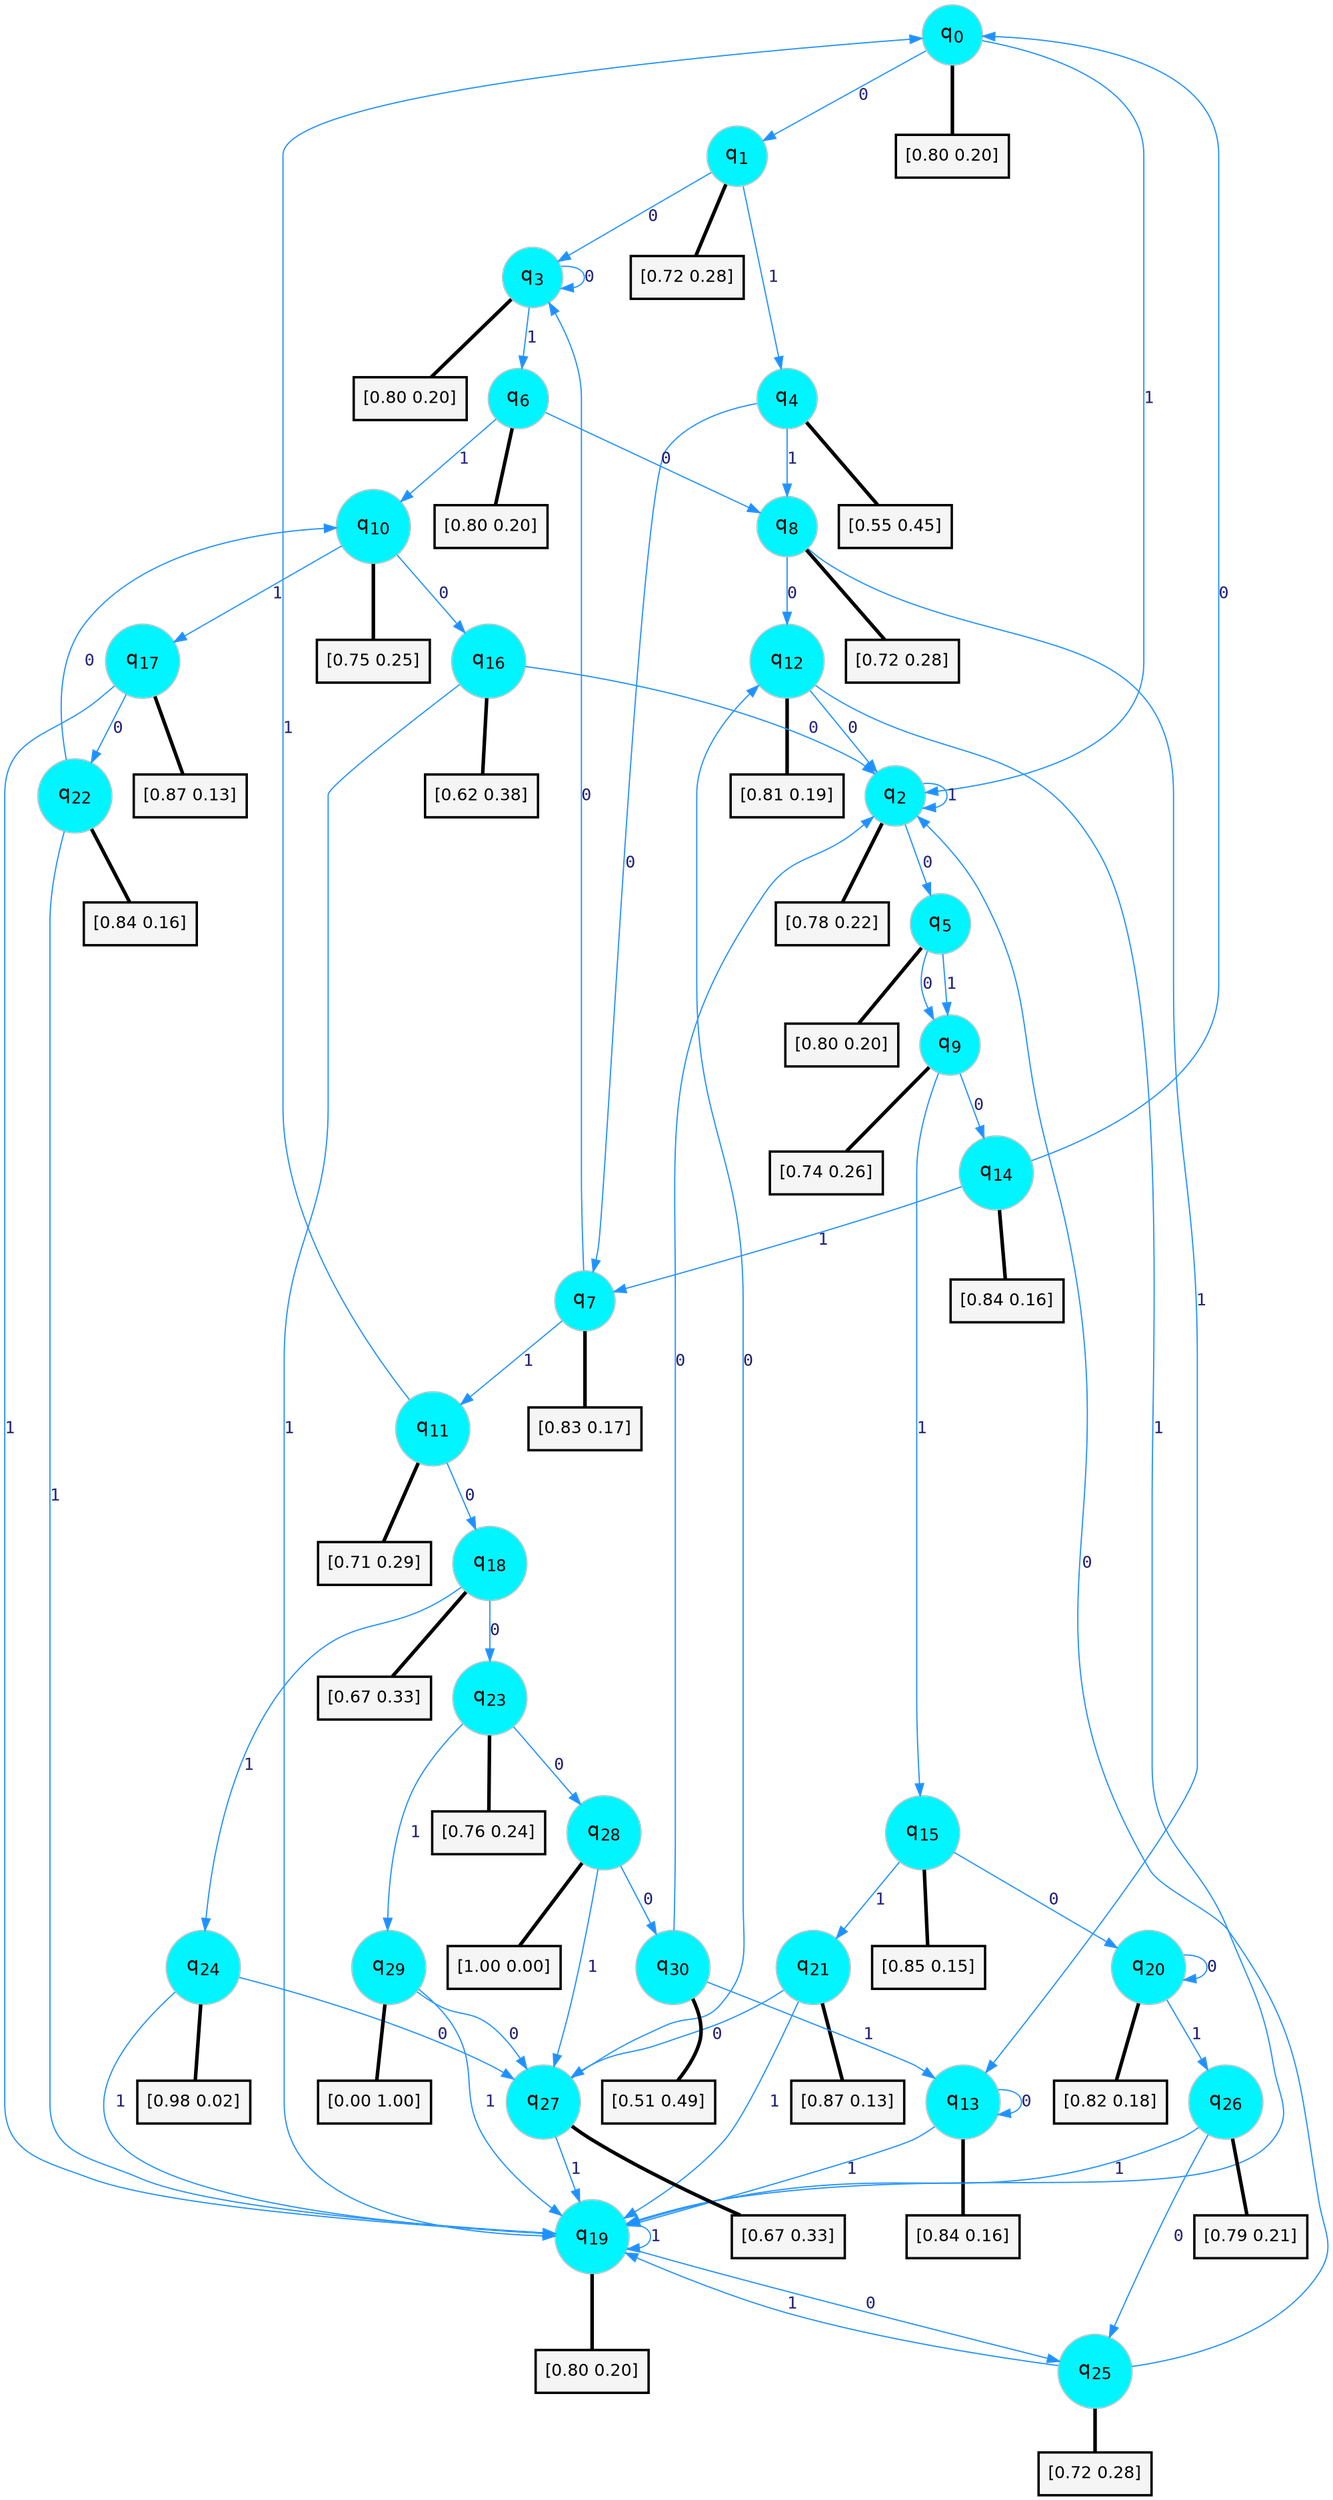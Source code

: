 digraph G {
graph [
bgcolor=transparent, dpi=300, rankdir=TD, size="40,25"];
node [
color=gray, fillcolor=turquoise1, fontcolor=black, fontname=Helvetica, fontsize=16, fontweight=bold, shape=circle, style=filled];
edge [
arrowsize=1, color=dodgerblue1, fontcolor=midnightblue, fontname=courier, fontweight=bold, penwidth=1, style=solid, weight=20];
0[label=<q<SUB>0</SUB>>];
1[label=<q<SUB>1</SUB>>];
2[label=<q<SUB>2</SUB>>];
3[label=<q<SUB>3</SUB>>];
4[label=<q<SUB>4</SUB>>];
5[label=<q<SUB>5</SUB>>];
6[label=<q<SUB>6</SUB>>];
7[label=<q<SUB>7</SUB>>];
8[label=<q<SUB>8</SUB>>];
9[label=<q<SUB>9</SUB>>];
10[label=<q<SUB>10</SUB>>];
11[label=<q<SUB>11</SUB>>];
12[label=<q<SUB>12</SUB>>];
13[label=<q<SUB>13</SUB>>];
14[label=<q<SUB>14</SUB>>];
15[label=<q<SUB>15</SUB>>];
16[label=<q<SUB>16</SUB>>];
17[label=<q<SUB>17</SUB>>];
18[label=<q<SUB>18</SUB>>];
19[label=<q<SUB>19</SUB>>];
20[label=<q<SUB>20</SUB>>];
21[label=<q<SUB>21</SUB>>];
22[label=<q<SUB>22</SUB>>];
23[label=<q<SUB>23</SUB>>];
24[label=<q<SUB>24</SUB>>];
25[label=<q<SUB>25</SUB>>];
26[label=<q<SUB>26</SUB>>];
27[label=<q<SUB>27</SUB>>];
28[label=<q<SUB>28</SUB>>];
29[label=<q<SUB>29</SUB>>];
30[label=<q<SUB>30</SUB>>];
31[label="[0.80 0.20]", shape=box,fontcolor=black, fontname=Helvetica, fontsize=14, penwidth=2, fillcolor=whitesmoke,color=black];
32[label="[0.72 0.28]", shape=box,fontcolor=black, fontname=Helvetica, fontsize=14, penwidth=2, fillcolor=whitesmoke,color=black];
33[label="[0.78 0.22]", shape=box,fontcolor=black, fontname=Helvetica, fontsize=14, penwidth=2, fillcolor=whitesmoke,color=black];
34[label="[0.80 0.20]", shape=box,fontcolor=black, fontname=Helvetica, fontsize=14, penwidth=2, fillcolor=whitesmoke,color=black];
35[label="[0.55 0.45]", shape=box,fontcolor=black, fontname=Helvetica, fontsize=14, penwidth=2, fillcolor=whitesmoke,color=black];
36[label="[0.80 0.20]", shape=box,fontcolor=black, fontname=Helvetica, fontsize=14, penwidth=2, fillcolor=whitesmoke,color=black];
37[label="[0.80 0.20]", shape=box,fontcolor=black, fontname=Helvetica, fontsize=14, penwidth=2, fillcolor=whitesmoke,color=black];
38[label="[0.83 0.17]", shape=box,fontcolor=black, fontname=Helvetica, fontsize=14, penwidth=2, fillcolor=whitesmoke,color=black];
39[label="[0.72 0.28]", shape=box,fontcolor=black, fontname=Helvetica, fontsize=14, penwidth=2, fillcolor=whitesmoke,color=black];
40[label="[0.74 0.26]", shape=box,fontcolor=black, fontname=Helvetica, fontsize=14, penwidth=2, fillcolor=whitesmoke,color=black];
41[label="[0.75 0.25]", shape=box,fontcolor=black, fontname=Helvetica, fontsize=14, penwidth=2, fillcolor=whitesmoke,color=black];
42[label="[0.71 0.29]", shape=box,fontcolor=black, fontname=Helvetica, fontsize=14, penwidth=2, fillcolor=whitesmoke,color=black];
43[label="[0.81 0.19]", shape=box,fontcolor=black, fontname=Helvetica, fontsize=14, penwidth=2, fillcolor=whitesmoke,color=black];
44[label="[0.84 0.16]", shape=box,fontcolor=black, fontname=Helvetica, fontsize=14, penwidth=2, fillcolor=whitesmoke,color=black];
45[label="[0.84 0.16]", shape=box,fontcolor=black, fontname=Helvetica, fontsize=14, penwidth=2, fillcolor=whitesmoke,color=black];
46[label="[0.85 0.15]", shape=box,fontcolor=black, fontname=Helvetica, fontsize=14, penwidth=2, fillcolor=whitesmoke,color=black];
47[label="[0.62 0.38]", shape=box,fontcolor=black, fontname=Helvetica, fontsize=14, penwidth=2, fillcolor=whitesmoke,color=black];
48[label="[0.87 0.13]", shape=box,fontcolor=black, fontname=Helvetica, fontsize=14, penwidth=2, fillcolor=whitesmoke,color=black];
49[label="[0.67 0.33]", shape=box,fontcolor=black, fontname=Helvetica, fontsize=14, penwidth=2, fillcolor=whitesmoke,color=black];
50[label="[0.80 0.20]", shape=box,fontcolor=black, fontname=Helvetica, fontsize=14, penwidth=2, fillcolor=whitesmoke,color=black];
51[label="[0.82 0.18]", shape=box,fontcolor=black, fontname=Helvetica, fontsize=14, penwidth=2, fillcolor=whitesmoke,color=black];
52[label="[0.87 0.13]", shape=box,fontcolor=black, fontname=Helvetica, fontsize=14, penwidth=2, fillcolor=whitesmoke,color=black];
53[label="[0.84 0.16]", shape=box,fontcolor=black, fontname=Helvetica, fontsize=14, penwidth=2, fillcolor=whitesmoke,color=black];
54[label="[0.76 0.24]", shape=box,fontcolor=black, fontname=Helvetica, fontsize=14, penwidth=2, fillcolor=whitesmoke,color=black];
55[label="[0.98 0.02]", shape=box,fontcolor=black, fontname=Helvetica, fontsize=14, penwidth=2, fillcolor=whitesmoke,color=black];
56[label="[0.72 0.28]", shape=box,fontcolor=black, fontname=Helvetica, fontsize=14, penwidth=2, fillcolor=whitesmoke,color=black];
57[label="[0.79 0.21]", shape=box,fontcolor=black, fontname=Helvetica, fontsize=14, penwidth=2, fillcolor=whitesmoke,color=black];
58[label="[0.67 0.33]", shape=box,fontcolor=black, fontname=Helvetica, fontsize=14, penwidth=2, fillcolor=whitesmoke,color=black];
59[label="[1.00 0.00]", shape=box,fontcolor=black, fontname=Helvetica, fontsize=14, penwidth=2, fillcolor=whitesmoke,color=black];
60[label="[0.00 1.00]", shape=box,fontcolor=black, fontname=Helvetica, fontsize=14, penwidth=2, fillcolor=whitesmoke,color=black];
61[label="[0.51 0.49]", shape=box,fontcolor=black, fontname=Helvetica, fontsize=14, penwidth=2, fillcolor=whitesmoke,color=black];
0->1 [label=0];
0->2 [label=1];
0->31 [arrowhead=none, penwidth=3,color=black];
1->3 [label=0];
1->4 [label=1];
1->32 [arrowhead=none, penwidth=3,color=black];
2->5 [label=0];
2->2 [label=1];
2->33 [arrowhead=none, penwidth=3,color=black];
3->3 [label=0];
3->6 [label=1];
3->34 [arrowhead=none, penwidth=3,color=black];
4->7 [label=0];
4->8 [label=1];
4->35 [arrowhead=none, penwidth=3,color=black];
5->9 [label=0];
5->9 [label=1];
5->36 [arrowhead=none, penwidth=3,color=black];
6->8 [label=0];
6->10 [label=1];
6->37 [arrowhead=none, penwidth=3,color=black];
7->3 [label=0];
7->11 [label=1];
7->38 [arrowhead=none, penwidth=3,color=black];
8->12 [label=0];
8->13 [label=1];
8->39 [arrowhead=none, penwidth=3,color=black];
9->14 [label=0];
9->15 [label=1];
9->40 [arrowhead=none, penwidth=3,color=black];
10->16 [label=0];
10->17 [label=1];
10->41 [arrowhead=none, penwidth=3,color=black];
11->18 [label=0];
11->0 [label=1];
11->42 [arrowhead=none, penwidth=3,color=black];
12->2 [label=0];
12->19 [label=1];
12->43 [arrowhead=none, penwidth=3,color=black];
13->13 [label=0];
13->19 [label=1];
13->44 [arrowhead=none, penwidth=3,color=black];
14->0 [label=0];
14->7 [label=1];
14->45 [arrowhead=none, penwidth=3,color=black];
15->20 [label=0];
15->21 [label=1];
15->46 [arrowhead=none, penwidth=3,color=black];
16->2 [label=0];
16->19 [label=1];
16->47 [arrowhead=none, penwidth=3,color=black];
17->22 [label=0];
17->19 [label=1];
17->48 [arrowhead=none, penwidth=3,color=black];
18->23 [label=0];
18->24 [label=1];
18->49 [arrowhead=none, penwidth=3,color=black];
19->25 [label=0];
19->19 [label=1];
19->50 [arrowhead=none, penwidth=3,color=black];
20->20 [label=0];
20->26 [label=1];
20->51 [arrowhead=none, penwidth=3,color=black];
21->27 [label=0];
21->19 [label=1];
21->52 [arrowhead=none, penwidth=3,color=black];
22->10 [label=0];
22->19 [label=1];
22->53 [arrowhead=none, penwidth=3,color=black];
23->28 [label=0];
23->29 [label=1];
23->54 [arrowhead=none, penwidth=3,color=black];
24->27 [label=0];
24->19 [label=1];
24->55 [arrowhead=none, penwidth=3,color=black];
25->2 [label=0];
25->19 [label=1];
25->56 [arrowhead=none, penwidth=3,color=black];
26->25 [label=0];
26->19 [label=1];
26->57 [arrowhead=none, penwidth=3,color=black];
27->12 [label=0];
27->19 [label=1];
27->58 [arrowhead=none, penwidth=3,color=black];
28->30 [label=0];
28->27 [label=1];
28->59 [arrowhead=none, penwidth=3,color=black];
29->27 [label=0];
29->19 [label=1];
29->60 [arrowhead=none, penwidth=3,color=black];
30->2 [label=0];
30->13 [label=1];
30->61 [arrowhead=none, penwidth=3,color=black];
}
